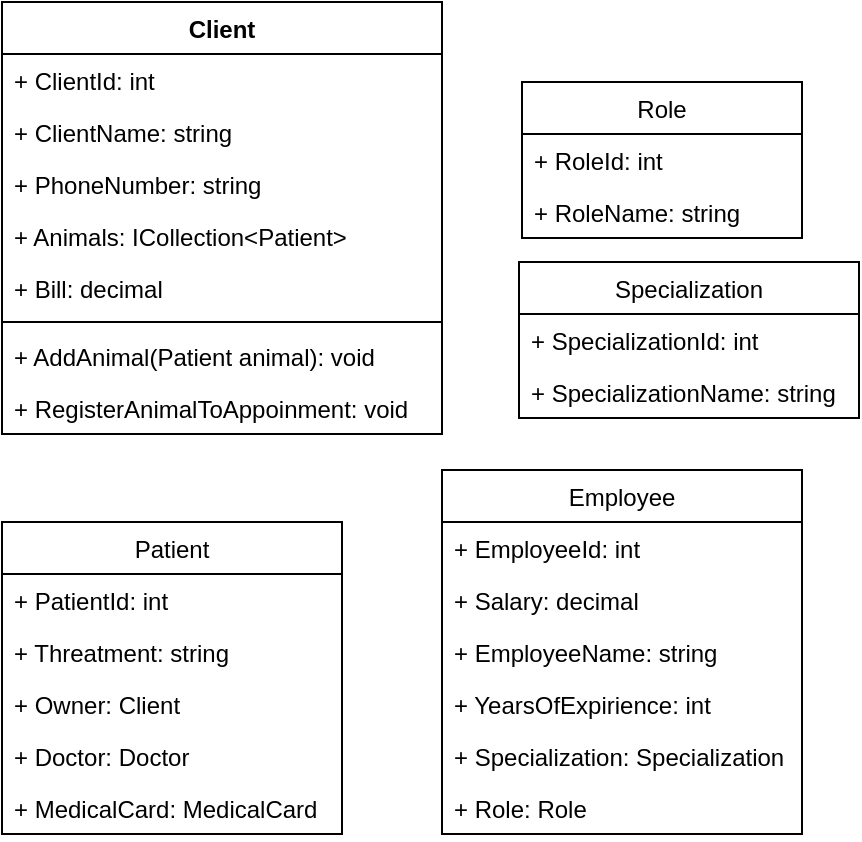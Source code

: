 <mxfile version="17.5.0" type="github">
  <diagram id="C5RBs43oDa-KdzZeNtuy" name="Page-1">
    <mxGraphModel dx="706" dy="762" grid="1" gridSize="10" guides="1" tooltips="1" connect="1" arrows="1" fold="1" page="1" pageScale="1" pageWidth="827" pageHeight="1169" math="0" shadow="0">
      <root>
        <mxCell id="WIyWlLk6GJQsqaUBKTNV-0" />
        <mxCell id="WIyWlLk6GJQsqaUBKTNV-1" parent="WIyWlLk6GJQsqaUBKTNV-0" />
        <mxCell id="lm8ge1VHDItHmB9mY-PY-0" value="Client&#xa;" style="swimlane;fontStyle=1;align=center;verticalAlign=top;childLayout=stackLayout;horizontal=1;startSize=26;horizontalStack=0;resizeParent=1;resizeParentMax=0;resizeLast=0;collapsible=1;marginBottom=0;" vertex="1" parent="WIyWlLk6GJQsqaUBKTNV-1">
          <mxGeometry x="70" y="40" width="220" height="216" as="geometry" />
        </mxCell>
        <mxCell id="lm8ge1VHDItHmB9mY-PY-1" value="+ ClientId: int" style="text;strokeColor=none;fillColor=none;align=left;verticalAlign=top;spacingLeft=4;spacingRight=4;overflow=hidden;rotatable=0;points=[[0,0.5],[1,0.5]];portConstraint=eastwest;" vertex="1" parent="lm8ge1VHDItHmB9mY-PY-0">
          <mxGeometry y="26" width="220" height="26" as="geometry" />
        </mxCell>
        <mxCell id="lm8ge1VHDItHmB9mY-PY-4" value="+ ClientName: string" style="text;strokeColor=none;fillColor=none;align=left;verticalAlign=top;spacingLeft=4;spacingRight=4;overflow=hidden;rotatable=0;points=[[0,0.5],[1,0.5]];portConstraint=eastwest;" vertex="1" parent="lm8ge1VHDItHmB9mY-PY-0">
          <mxGeometry y="52" width="220" height="26" as="geometry" />
        </mxCell>
        <mxCell id="lm8ge1VHDItHmB9mY-PY-6" value="+ PhoneNumber: string" style="text;strokeColor=none;fillColor=none;align=left;verticalAlign=top;spacingLeft=4;spacingRight=4;overflow=hidden;rotatable=0;points=[[0,0.5],[1,0.5]];portConstraint=eastwest;" vertex="1" parent="lm8ge1VHDItHmB9mY-PY-0">
          <mxGeometry y="78" width="220" height="26" as="geometry" />
        </mxCell>
        <mxCell id="lm8ge1VHDItHmB9mY-PY-7" value="+ Animals: ICollection&lt;Patient&gt;" style="text;strokeColor=none;fillColor=none;align=left;verticalAlign=top;spacingLeft=4;spacingRight=4;overflow=hidden;rotatable=0;points=[[0,0.5],[1,0.5]];portConstraint=eastwest;" vertex="1" parent="lm8ge1VHDItHmB9mY-PY-0">
          <mxGeometry y="104" width="220" height="26" as="geometry" />
        </mxCell>
        <mxCell id="lm8ge1VHDItHmB9mY-PY-5" value="+ Bill: decimal" style="text;strokeColor=none;fillColor=none;align=left;verticalAlign=top;spacingLeft=4;spacingRight=4;overflow=hidden;rotatable=0;points=[[0,0.5],[1,0.5]];portConstraint=eastwest;" vertex="1" parent="lm8ge1VHDItHmB9mY-PY-0">
          <mxGeometry y="130" width="220" height="26" as="geometry" />
        </mxCell>
        <mxCell id="lm8ge1VHDItHmB9mY-PY-2" value="" style="line;strokeWidth=1;fillColor=none;align=left;verticalAlign=middle;spacingTop=-1;spacingLeft=3;spacingRight=3;rotatable=0;labelPosition=right;points=[];portConstraint=eastwest;" vertex="1" parent="lm8ge1VHDItHmB9mY-PY-0">
          <mxGeometry y="156" width="220" height="8" as="geometry" />
        </mxCell>
        <mxCell id="lm8ge1VHDItHmB9mY-PY-3" value="+ AddAnimal(Patient animal): void" style="text;strokeColor=none;fillColor=none;align=left;verticalAlign=top;spacingLeft=4;spacingRight=4;overflow=hidden;rotatable=0;points=[[0,0.5],[1,0.5]];portConstraint=eastwest;" vertex="1" parent="lm8ge1VHDItHmB9mY-PY-0">
          <mxGeometry y="164" width="220" height="26" as="geometry" />
        </mxCell>
        <mxCell id="lm8ge1VHDItHmB9mY-PY-18" value="+ RegisterAnimalToAppoinment: void&#xa;" style="text;strokeColor=none;fillColor=none;align=left;verticalAlign=top;spacingLeft=4;spacingRight=4;overflow=hidden;rotatable=0;points=[[0,0.5],[1,0.5]];portConstraint=eastwest;" vertex="1" parent="lm8ge1VHDItHmB9mY-PY-0">
          <mxGeometry y="190" width="220" height="26" as="geometry" />
        </mxCell>
        <mxCell id="lm8ge1VHDItHmB9mY-PY-19" value="Patient" style="swimlane;fontStyle=0;childLayout=stackLayout;horizontal=1;startSize=26;fillColor=none;horizontalStack=0;resizeParent=1;resizeParentMax=0;resizeLast=0;collapsible=1;marginBottom=0;" vertex="1" parent="WIyWlLk6GJQsqaUBKTNV-1">
          <mxGeometry x="70" y="300" width="170" height="156" as="geometry" />
        </mxCell>
        <mxCell id="lm8ge1VHDItHmB9mY-PY-20" value="+ PatientId: int" style="text;strokeColor=none;fillColor=none;align=left;verticalAlign=top;spacingLeft=4;spacingRight=4;overflow=hidden;rotatable=0;points=[[0,0.5],[1,0.5]];portConstraint=eastwest;" vertex="1" parent="lm8ge1VHDItHmB9mY-PY-19">
          <mxGeometry y="26" width="170" height="26" as="geometry" />
        </mxCell>
        <mxCell id="lm8ge1VHDItHmB9mY-PY-21" value="+ Threatment: string" style="text;strokeColor=none;fillColor=none;align=left;verticalAlign=top;spacingLeft=4;spacingRight=4;overflow=hidden;rotatable=0;points=[[0,0.5],[1,0.5]];portConstraint=eastwest;" vertex="1" parent="lm8ge1VHDItHmB9mY-PY-19">
          <mxGeometry y="52" width="170" height="26" as="geometry" />
        </mxCell>
        <mxCell id="lm8ge1VHDItHmB9mY-PY-22" value="+ Owner: Client" style="text;strokeColor=none;fillColor=none;align=left;verticalAlign=top;spacingLeft=4;spacingRight=4;overflow=hidden;rotatable=0;points=[[0,0.5],[1,0.5]];portConstraint=eastwest;" vertex="1" parent="lm8ge1VHDItHmB9mY-PY-19">
          <mxGeometry y="78" width="170" height="26" as="geometry" />
        </mxCell>
        <mxCell id="lm8ge1VHDItHmB9mY-PY-23" value="+ Doctor: Doctor" style="text;strokeColor=none;fillColor=none;align=left;verticalAlign=top;spacingLeft=4;spacingRight=4;overflow=hidden;rotatable=0;points=[[0,0.5],[1,0.5]];portConstraint=eastwest;" vertex="1" parent="lm8ge1VHDItHmB9mY-PY-19">
          <mxGeometry y="104" width="170" height="26" as="geometry" />
        </mxCell>
        <mxCell id="lm8ge1VHDItHmB9mY-PY-24" value="+ MedicalCard: MedicalCard" style="text;strokeColor=none;fillColor=none;align=left;verticalAlign=top;spacingLeft=4;spacingRight=4;overflow=hidden;rotatable=0;points=[[0,0.5],[1,0.5]];portConstraint=eastwest;" vertex="1" parent="lm8ge1VHDItHmB9mY-PY-19">
          <mxGeometry y="130" width="170" height="26" as="geometry" />
        </mxCell>
        <mxCell id="lm8ge1VHDItHmB9mY-PY-25" value="Employee" style="swimlane;fontStyle=0;childLayout=stackLayout;horizontal=1;startSize=26;fillColor=none;horizontalStack=0;resizeParent=1;resizeParentMax=0;resizeLast=0;collapsible=1;marginBottom=0;" vertex="1" parent="WIyWlLk6GJQsqaUBKTNV-1">
          <mxGeometry x="290" y="274" width="180" height="182" as="geometry" />
        </mxCell>
        <mxCell id="lm8ge1VHDItHmB9mY-PY-26" value="+ EmployeeId: int" style="text;strokeColor=none;fillColor=none;align=left;verticalAlign=top;spacingLeft=4;spacingRight=4;overflow=hidden;rotatable=0;points=[[0,0.5],[1,0.5]];portConstraint=eastwest;" vertex="1" parent="lm8ge1VHDItHmB9mY-PY-25">
          <mxGeometry y="26" width="180" height="26" as="geometry" />
        </mxCell>
        <mxCell id="lm8ge1VHDItHmB9mY-PY-27" value="+ Salary: decimal" style="text;strokeColor=none;fillColor=none;align=left;verticalAlign=top;spacingLeft=4;spacingRight=4;overflow=hidden;rotatable=0;points=[[0,0.5],[1,0.5]];portConstraint=eastwest;" vertex="1" parent="lm8ge1VHDItHmB9mY-PY-25">
          <mxGeometry y="52" width="180" height="26" as="geometry" />
        </mxCell>
        <mxCell id="lm8ge1VHDItHmB9mY-PY-29" value="+ EmployeeName: string&#xa;" style="text;strokeColor=none;fillColor=none;align=left;verticalAlign=top;spacingLeft=4;spacingRight=4;overflow=hidden;rotatable=0;points=[[0,0.5],[1,0.5]];portConstraint=eastwest;" vertex="1" parent="lm8ge1VHDItHmB9mY-PY-25">
          <mxGeometry y="78" width="180" height="26" as="geometry" />
        </mxCell>
        <mxCell id="lm8ge1VHDItHmB9mY-PY-30" value="+ YearsOfExpirience: int" style="text;strokeColor=none;fillColor=none;align=left;verticalAlign=top;spacingLeft=4;spacingRight=4;overflow=hidden;rotatable=0;points=[[0,0.5],[1,0.5]];portConstraint=eastwest;" vertex="1" parent="lm8ge1VHDItHmB9mY-PY-25">
          <mxGeometry y="104" width="180" height="26" as="geometry" />
        </mxCell>
        <mxCell id="lm8ge1VHDItHmB9mY-PY-28" value="+ Specialization: Specialization" style="text;strokeColor=none;fillColor=none;align=left;verticalAlign=top;spacingLeft=4;spacingRight=4;overflow=hidden;rotatable=0;points=[[0,0.5],[1,0.5]];portConstraint=eastwest;" vertex="1" parent="lm8ge1VHDItHmB9mY-PY-25">
          <mxGeometry y="130" width="180" height="26" as="geometry" />
        </mxCell>
        <mxCell id="lm8ge1VHDItHmB9mY-PY-31" value="+ Role: Role" style="text;strokeColor=none;fillColor=none;align=left;verticalAlign=top;spacingLeft=4;spacingRight=4;overflow=hidden;rotatable=0;points=[[0,0.5],[1,0.5]];portConstraint=eastwest;" vertex="1" parent="lm8ge1VHDItHmB9mY-PY-25">
          <mxGeometry y="156" width="180" height="26" as="geometry" />
        </mxCell>
        <mxCell id="lm8ge1VHDItHmB9mY-PY-32" value="Role" style="swimlane;fontStyle=0;childLayout=stackLayout;horizontal=1;startSize=26;fillColor=none;horizontalStack=0;resizeParent=1;resizeParentMax=0;resizeLast=0;collapsible=1;marginBottom=0;" vertex="1" parent="WIyWlLk6GJQsqaUBKTNV-1">
          <mxGeometry x="330" y="80" width="140" height="78" as="geometry" />
        </mxCell>
        <mxCell id="lm8ge1VHDItHmB9mY-PY-33" value="+ RoleId: int" style="text;strokeColor=none;fillColor=none;align=left;verticalAlign=top;spacingLeft=4;spacingRight=4;overflow=hidden;rotatable=0;points=[[0,0.5],[1,0.5]];portConstraint=eastwest;" vertex="1" parent="lm8ge1VHDItHmB9mY-PY-32">
          <mxGeometry y="26" width="140" height="26" as="geometry" />
        </mxCell>
        <mxCell id="lm8ge1VHDItHmB9mY-PY-34" value="+ RoleName: string" style="text;strokeColor=none;fillColor=none;align=left;verticalAlign=top;spacingLeft=4;spacingRight=4;overflow=hidden;rotatable=0;points=[[0,0.5],[1,0.5]];portConstraint=eastwest;" vertex="1" parent="lm8ge1VHDItHmB9mY-PY-32">
          <mxGeometry y="52" width="140" height="26" as="geometry" />
        </mxCell>
        <mxCell id="lm8ge1VHDItHmB9mY-PY-44" value="Specialization" style="swimlane;fontStyle=0;childLayout=stackLayout;horizontal=1;startSize=26;fillColor=none;horizontalStack=0;resizeParent=1;resizeParentMax=0;resizeLast=0;collapsible=1;marginBottom=0;" vertex="1" parent="WIyWlLk6GJQsqaUBKTNV-1">
          <mxGeometry x="328.5" y="170" width="170" height="78" as="geometry" />
        </mxCell>
        <mxCell id="lm8ge1VHDItHmB9mY-PY-45" value="+ SpecializationId: int" style="text;strokeColor=none;fillColor=none;align=left;verticalAlign=top;spacingLeft=4;spacingRight=4;overflow=hidden;rotatable=0;points=[[0,0.5],[1,0.5]];portConstraint=eastwest;" vertex="1" parent="lm8ge1VHDItHmB9mY-PY-44">
          <mxGeometry y="26" width="170" height="26" as="geometry" />
        </mxCell>
        <mxCell id="lm8ge1VHDItHmB9mY-PY-46" value="+ SpecializationName: string" style="text;strokeColor=none;fillColor=none;align=left;verticalAlign=top;spacingLeft=4;spacingRight=4;overflow=hidden;rotatable=0;points=[[0,0.5],[1,0.5]];portConstraint=eastwest;" vertex="1" parent="lm8ge1VHDItHmB9mY-PY-44">
          <mxGeometry y="52" width="170" height="26" as="geometry" />
        </mxCell>
      </root>
    </mxGraphModel>
  </diagram>
</mxfile>
